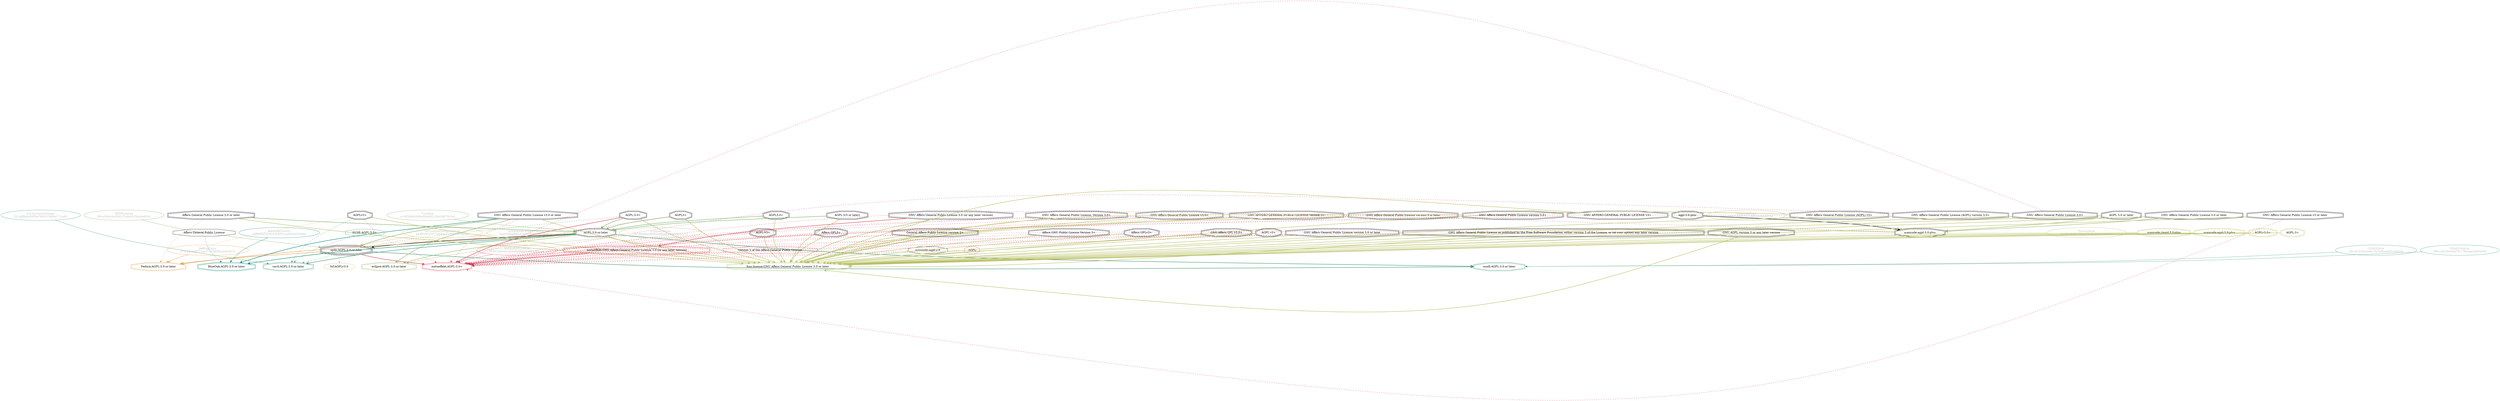strict digraph {
    node [shape=box];
    graph [splines=curved];
    101 [label="SPDXLicense\n98ca36d4cbcf3d1c7ede9525acba463d"
        ,fontcolor=gray
        ,color="#78ab63"
        ,fillcolor="beige;1"
        ,shape=ellipse];
    102 [label="spdx:AGPL-3.0-or-later"
        ,shape=tripleoctagon];
    103 [label="AGPL-3.0-or-later"
        ,shape=doubleoctagon];
    104 [label="GNU Affero General Public License v3.0 or later"
        ,shape=doubleoctagon];
    5310 [label="FedoraEntry\nf797447c30715aa37c55806b244a5910"
         ,fontcolor=gray
         ,color="#e09d4b"
         ,fillcolor="beige;1"
         ,shape=ellipse];
    5311 [label="Fedora:AGPL-3.0-or-later"
         ,color="#e09d4b"
         ,shape=doubleoctagon];
    5312 [label="Affero General Public License 3.0 or later"
         ,shape=doubleoctagon];
    5313 [label="AGPLv3+"
         ,shape=doubleoctagon];
    8768 [label="Affero General Public License"
         ,shape=octagon];
    8777 [label="BlueOakCouncil\na5f93945358223b8501aa0eea054fe94"
         ,fontcolor=gray
         ,color="#00876c"
         ,fillcolor="beige;1"
         ,shape=ellipse];
    8778 [label="BlueOak:AGPL-3.0-or-later"
         ,color="#00876c"
         ,shape=doubleoctagon];
    8961 [label="OSADLRule\n49cc61630e3e9b16a5bfbe4b914d8d4d"
         ,fontcolor=gray
         ,color="#379469"
         ,fillcolor="beige;1"
         ,shape=ellipse];
    8962 [label="osadl:AGPL-3.0-or-later"
         ,color="#379469"
         ,shape=doubleoctagon];
    9294 [label="OSADLMatrix\n99f1c3b30e96af7fc178e5aa34859e59"
         ,fontcolor=gray
         ,color="#379469"
         ,fillcolor="beige;1"
         ,shape=ellipse];
    9517 [label="fsf:AGPLv3.0"
         ,color="#deb256"
         ,shape=octagon];
    10969 [label="scancode:agpl-2.0"
          ,shape=octagon];
    10996 [label="ScancodeData\n18c2c80027df4523c34ff80999649756"
          ,fontcolor=gray
          ,color="#98b561"
          ,fillcolor="beige;1"
          ,shape=ellipse];
    10997 [label="scancode:agpl-3.0-plus"
          ,shape=doubleoctagon];
    10998 [label="agpl-3.0-plus"
          ,shape=doubleoctagon];
    10999 [label="AGPL 3.0 or later"
          ,shape=doubleoctagon];
    11000 [label="GNU Affero General Public License 3.0 or later"
          ,shape=doubleoctagon];
    27987 [label="OrtLicenseCategorization\nad3f0c9321073e6bcc217c018b3bd4ac"
          ,fontcolor=gray
          ,color="#e09d4b"
          ,fillcolor="beige;1"
          ,shape=ellipse];
    34856 [label="OrtLicenseCategorization\n8cbd358af461d1ee9c9064c481ffc477"
          ,fontcolor=gray
          ,color="#dac767"
          ,fillcolor="beige;1"
          ,shape=ellipse];
    35849 [label="CavilLicenseChange\n521ef8febe3856e7bf431568da711ad0"
          ,fontcolor=gray
          ,color="#379469"
          ,fillcolor="beige;1"
          ,shape=ellipse];
    35850 [label="cavil:AGPL-3.0-or-later"
          ,color="#379469"
          ,shape=doubleoctagon];
    35851 [label="AGPL-3.0+"
          ,shape=doubleoctagon];
    35852 [label="SUSE-AGPL-3.0+"
          ,color="#379469"
          ,shape=octagon];
    38409 [label=AGPL
          ,color="#d43d51"
          ,shape=octagon];
    42618 [label="MetaeffektLicense\nfb307e0945cd48a8e08893d96338f13e"
          ,fontcolor=gray
          ,color="#d43d51"
          ,fillcolor="beige;1"
          ,shape=ellipse];
    42619 [label="metaeffekt:AGPL-3.0+"
          ,color="#d43d51"
          ,shape=doubleoctagon];
    42620 [label="metaeffekt:GNU Affero General Public License 3.0 (or any later version)"
          ,color="#d43d51"
          ,shape=doubleoctagon];
    42621 [label="GNU Affero General Public License 3.0 (or any later version)"
          ,shape=doubleoctagon];
    42622 [label="GNU Affero General Public License, Version 3.0+"
          ,shape=doubleoctagon];
    42623 [label="GNU AFFERO GENERAL PUBLIC LICENSE Version 3+"
          ,shape=doubleoctagon];
    42624 [label="GNU AFFERO GENERAL PUBLIC LICENSE v3+"
          ,shape=doubleoctagon];
    42625 [label="GNU Affero General Public License (AGPL) v3+"
          ,shape=doubleoctagon];
    42626 [label="GNU Affero General Public License (AGPL) version 3.0+"
          ,shape=doubleoctagon];
    42627 [label="GNU Affero General Public License 3.0+"
          ,shape=doubleoctagon];
    42628 [label="GNU Affero General Public License v3 or later"
          ,shape=doubleoctagon];
    42629 [label="GNU Affero General Public License v3.0+"
          ,shape=doubleoctagon];
    42630 [label="GNU Affero General Public License version 3 or later"
          ,shape=doubleoctagon];
    42631 [label="GNU Affero General Public License version 3.0+"
          ,shape=doubleoctagon];
    42632 [label="GNU Affero General Public License version 3.0 or later"
          ,shape=doubleoctagon];
    42633 [label="GNU Affero General Public License as published by the Free Software Foundation, either version 3 of the License, or (at your option) any later version"
          ,shape=doubleoctagon];
    42634 [label="GNU AGPL version 3 or any later version"
          ,shape=doubleoctagon];
    42635 [label="Affero GPLv3+"
          ,shape=doubleoctagon];
    42636 [label="GNO Affero GPL v3.0+"
          ,shape=doubleoctagon];
    42637 [label="AGPL v3+"
          ,shape=doubleoctagon];
    42638 [label="AGPL-V3+"
          ,shape=doubleoctagon];
    42639 [label="AGPL3+"
          ,shape=doubleoctagon];
    42640 [label="Affero GPL3+"
          ,shape=doubleoctagon];
    42641 [label="General Affero Public License version 3+"
          ,shape=doubleoctagon];
    42642 [label="Affero GNU Public License Version 3+"
          ,shape=doubleoctagon];
    42643 [label="version 2 of the Affero General Public License"
          ,color="#d43d51"
          ,shape=octagon];
    49679 [label="FossLicense\nafcd02db537f8bce381b20ecc83e34b6"
          ,fontcolor=gray
          ,color="#b8bf62"
          ,fillcolor="beige;1"
          ,shape=ellipse];
    49680 [label="foss-license:GNU Affero General Public License 3.0 or later"
          ,color="#b8bf62"
          ,shape=doubleoctagon];
    49681 [label="AGPL3.0+"
          ,shape=doubleoctagon];
    49682 [label="AGPL (v3 or later)"
          ,shape=doubleoctagon];
    49683 [label="scancode://agpl-3.0-plus"
          ,color="#b8bf62"
          ,shape=doubleoctagon];
    49684 [label="scancode:agpl-3.0-plus"
          ,color="#b8bf62"
          ,shape=doubleoctagon];
    49685 [label="AGPLv3.0+"
          ,color="#b8bf62"
          ,shape=doubleoctagon];
    49686 [label="AGPL-3+"
          ,color="#b8bf62"
          ,shape=doubleoctagon];
    53823 [label="EclipseLicense\n28796a0aea9d6cb686a8390e10ed1211"
          ,fontcolor=gray
          ,color="#98b561"
          ,fillcolor="beige;1"
          ,shape=ellipse];
    53824 [label="eclipse:AGPL-3.0-or-later"
          ,color="#98b561"
          ,shape=doubleoctagon];
    55473 [label="Curation\ne14838da508be58eb8223bd56876c5af"
          ,fontcolor=gray
          ,color="#78ab63"
          ,fillcolor="beige;1"
          ,shape=ellipse];
    101 -> 102 [weight=0.5
               ,color="#78ab63"];
    102 -> 5311 [style=bold
                ,arrowhead=vee
                ,weight=0.7
                ,color="#e09d4b"];
    102 -> 8962 [style=bold
                ,arrowhead=vee
                ,weight=0.7
                ,color="#379469"];
    102 -> 9517 [style=dashed
                ,arrowhead=vee
                ,weight=0.5
                ,color="#deb256"];
    102 -> 42619 [style=bold
                 ,arrowhead=vee
                 ,weight=0.7
                 ,color="#d43d51"];
    103 -> 102 [style=bold
               ,arrowhead=vee
               ,weight=0.7];
    103 -> 5311 [style=bold
                ,arrowhead=vee
                ,weight=0.7
                ,color="#e09d4b"];
    103 -> 8778 [style=bold
                ,arrowhead=vee
                ,weight=0.7
                ,color="#00876c"];
    103 -> 8962 [style=bold
                ,arrowhead=vee
                ,weight=0.7
                ,color="#379469"];
    103 -> 35850 [style=bold
                 ,arrowhead=vee
                 ,weight=0.7
                 ,color="#379469"];
    103 -> 35850 [style=bold
                 ,arrowhead=vee
                 ,weight=0.7
                 ,color="#379469"];
    103 -> 49680 [style=bold
                 ,arrowhead=vee
                 ,weight=0.7
                 ,color="#b8bf62"];
    103 -> 53824 [style=bold
                 ,arrowhead=vee
                 ,weight=0.7
                 ,color="#98b561"];
    104 -> 102 [style=bold
               ,arrowhead=vee
               ,weight=0.7
               ,color="#78ab63"];
    104 -> 8778 [style=bold
                ,arrowhead=vee
                ,weight=0.7
                ,color="#00876c"];
    104 -> 42619 [style=dashed
                 ,arrowhead=vee
                 ,weight=0.5
                 ,color="#d43d51"];
    104 -> 49680 [style=bold
                 ,arrowhead=vee
                 ,weight=0.7
                 ,color="#b8bf62"];
    104 -> 53824 [style=bold
                 ,arrowhead=vee
                 ,weight=0.7
                 ,color="#98b561"];
    5310 -> 5311 [weight=0.5
                 ,color="#e09d4b"];
    5312 -> 103 [style=bold
                ,arrowhead=vee
                ,weight=0.7
                ,color="#78ab63"];
    5312 -> 5311 [style=dashed
                 ,arrowhead=vee
                 ,weight=0.5
                 ,color="#e09d4b"];
    5312 -> 49680 [style=bold
                  ,arrowhead=vee
                  ,weight=0.7
                  ,color="#b8bf62"];
    5313 -> 5311 [style=dashed
                 ,arrowhead=vee
                 ,weight=0.5
                 ,color="#e09d4b"];
    5313 -> 35850 [style=dashed
                  ,arrowhead=vee
                  ,weight=0.5
                  ,color="#379469"];
    5313 -> 42619 [style=dashed
                  ,arrowhead=vee
                  ,weight=0.5
                  ,color="#d43d51"];
    5313 -> 49680 [style=bold
                  ,arrowhead=vee
                  ,weight=0.7
                  ,color="#b8bf62"];
    8768 -> 8778 [style=dashed
                 ,arrowhead=vee
                 ,weight=0.5
                 ,color="#00876c"];
    8777 -> 8778 [weight=0.5
                 ,color="#00876c"];
    8961 -> 8962 [weight=0.5
                 ,color="#379469"];
    9294 -> 8962 [weight=0.5
                 ,color="#379469"];
    10969 -> 42619 [style=dashed
                   ,arrowhead=vee
                   ,weight=0.5
                   ,color="#d43d51"];
    10996 -> 10997 [weight=0.5
                   ,color="#98b561"];
    10997 -> 42619 [style=dashed
                   ,arrowhead=vee
                   ,weight=0.5
                   ,color="#d43d51"];
    10997 -> 49680 [style=bold
                   ,arrowhead=vee
                   ,weight=0.7
                   ,color="#b8bf62"];
    10998 -> 10997 [style=bold
                   ,arrowhead=vee
                   ,weight=0.7];
    10999 -> 10997 [style=bold
                   ,arrowhead=vee
                   ,weight=0.7
                   ,color="#98b561"];
    10999 -> 49680 [style=bold
                   ,arrowhead=vee
                   ,weight=0.7
                   ,color="#b8bf62"];
    11000 -> 10997 [style=bold
                   ,arrowhead=vee
                   ,weight=0.7
                   ,color="#98b561"];
    11000 -> 49680 [style=bold
                   ,arrowhead=vee
                   ,weight=0.7
                   ,color="#b8bf62"];
    27987 -> 102 [weight=0.5
                 ,color="#e09d4b"];
    34856 -> 102 [weight=0.5
                 ,color="#dac767"];
    35849 -> 35850 [weight=0.5
                   ,color="#379469"];
    35851 -> 103 [style=bold
                 ,arrowhead=vee
                 ,weight=0.7
                 ,color="#78ab63"];
    35851 -> 35850 [style=dashed
                   ,arrowhead=vee
                   ,weight=0.5
                   ,color="#379469"];
    35851 -> 42619 [style=bold
                   ,arrowhead=vee
                   ,weight=0.7
                   ,color="#d43d51"];
    35851 -> 42619 [style=bold
                   ,arrowhead=vee
                   ,weight=0.7
                   ,color="#d43d51"];
    35851 -> 49680 [style=bold
                   ,arrowhead=vee
                   ,weight=0.7
                   ,color="#b8bf62"];
    35852 -> 35850 [style=dashed
                   ,arrowhead=vee
                   ,weight=0.5
                   ,color="#379469"];
    38409 -> 42619 [style=dashed
                   ,arrowhead=vee
                   ,weight=0.5
                   ,color="#d43d51"];
    42618 -> 42619 [weight=0.5
                   ,color="#d43d51"];
    42620 -> 42619 [style=bold
                   ,arrowhead=vee
                   ,weight=0.7
                   ,color="#d43d51"];
    42621 -> 42620 [style=bold
                   ,arrowhead=vee
                   ,weight=0.7
                   ,color="#d43d51"];
    42621 -> 49680 [style=bold
                   ,arrowhead=vee
                   ,weight=0.7
                   ,color="#b8bf62"];
    42622 -> 42619 [style=dashed
                   ,arrowhead=vee
                   ,weight=0.5
                   ,color="#d43d51"];
    42622 -> 49680 [style=bold
                   ,arrowhead=vee
                   ,weight=0.7
                   ,color="#b8bf62"];
    42623 -> 42619 [style=dashed
                   ,arrowhead=vee
                   ,weight=0.5
                   ,color="#d43d51"];
    42623 -> 49680 [style=bold
                   ,arrowhead=vee
                   ,weight=0.7
                   ,color="#b8bf62"];
    42624 -> 42619 [style=dashed
                   ,arrowhead=vee
                   ,weight=0.5
                   ,color="#d43d51"];
    42624 -> 49680 [style=bold
                   ,arrowhead=vee
                   ,weight=0.7
                   ,color="#b8bf62"];
    42625 -> 42619 [style=dashed
                   ,arrowhead=vee
                   ,weight=0.5
                   ,color="#d43d51"];
    42625 -> 49680 [style=bold
                   ,arrowhead=vee
                   ,weight=0.7
                   ,color="#b8bf62"];
    42626 -> 42619 [style=dashed
                   ,arrowhead=vee
                   ,weight=0.5
                   ,color="#d43d51"];
    42626 -> 49680 [style=bold
                   ,arrowhead=vee
                   ,weight=0.7
                   ,color="#b8bf62"];
    42627 -> 42619 [style=dashed
                   ,arrowhead=vee
                   ,weight=0.5
                   ,color="#d43d51"];
    42627 -> 49680 [style=bold
                   ,arrowhead=vee
                   ,weight=0.7
                   ,color="#b8bf62"];
    42628 -> 42619 [style=dashed
                   ,arrowhead=vee
                   ,weight=0.5
                   ,color="#d43d51"];
    42628 -> 49680 [style=bold
                   ,arrowhead=vee
                   ,weight=0.7
                   ,color="#b8bf62"];
    42629 -> 42619 [style=dashed
                   ,arrowhead=vee
                   ,weight=0.5
                   ,color="#d43d51"];
    42629 -> 49680 [style=bold
                   ,arrowhead=vee
                   ,weight=0.7
                   ,color="#b8bf62"];
    42630 -> 42619 [style=dashed
                   ,arrowhead=vee
                   ,weight=0.5
                   ,color="#d43d51"];
    42630 -> 49680 [style=bold
                   ,arrowhead=vee
                   ,weight=0.7
                   ,color="#b8bf62"];
    42631 -> 42619 [style=dashed
                   ,arrowhead=vee
                   ,weight=0.5
                   ,color="#d43d51"];
    42631 -> 49680 [style=bold
                   ,arrowhead=vee
                   ,weight=0.7
                   ,color="#b8bf62"];
    42632 -> 42619 [style=dashed
                   ,arrowhead=vee
                   ,weight=0.5
                   ,color="#d43d51"];
    42632 -> 49680 [style=bold
                   ,arrowhead=vee
                   ,weight=0.7
                   ,color="#b8bf62"];
    42633 -> 42619 [style=dashed
                   ,arrowhead=vee
                   ,weight=0.5
                   ,color="#d43d51"];
    42633 -> 49680 [style=bold
                   ,arrowhead=vee
                   ,weight=0.7
                   ,color="#b8bf62"];
    42634 -> 42619 [style=dashed
                   ,arrowhead=vee
                   ,weight=0.5
                   ,color="#d43d51"];
    42634 -> 49680 [style=bold
                   ,arrowhead=vee
                   ,weight=0.7
                   ,color="#b8bf62"];
    42635 -> 42619 [style=dashed
                   ,arrowhead=vee
                   ,weight=0.5
                   ,color="#d43d51"];
    42635 -> 49680 [style=bold
                   ,arrowhead=vee
                   ,weight=0.7
                   ,color="#b8bf62"];
    42636 -> 42619 [style=dashed
                   ,arrowhead=vee
                   ,weight=0.5
                   ,color="#d43d51"];
    42636 -> 49680 [style=bold
                   ,arrowhead=vee
                   ,weight=0.7
                   ,color="#b8bf62"];
    42637 -> 42619 [style=dashed
                   ,arrowhead=vee
                   ,weight=0.5
                   ,color="#d43d51"];
    42637 -> 49680 [style=bold
                   ,arrowhead=vee
                   ,weight=0.7
                   ,color="#b8bf62"];
    42638 -> 42619 [style=dashed
                   ,arrowhead=vee
                   ,weight=0.5
                   ,color="#d43d51"];
    42638 -> 49680 [style=bold
                   ,arrowhead=vee
                   ,weight=0.7
                   ,color="#b8bf62"];
    42639 -> 103 [style=bold
                 ,arrowhead=vee
                 ,weight=0.7
                 ,color="#78ab63"];
    42639 -> 42619 [style=dashed
                   ,arrowhead=vee
                   ,weight=0.5
                   ,color="#d43d51"];
    42639 -> 49680 [style=bold
                   ,arrowhead=vee
                   ,weight=0.7
                   ,color="#b8bf62"];
    42640 -> 42619 [style=dashed
                   ,arrowhead=vee
                   ,weight=0.5
                   ,color="#d43d51"];
    42640 -> 49680 [style=bold
                   ,arrowhead=vee
                   ,weight=0.7
                   ,color="#b8bf62"];
    42641 -> 42619 [style=dashed
                   ,arrowhead=vee
                   ,weight=0.5
                   ,color="#d43d51"];
    42641 -> 49680 [style=bold
                   ,arrowhead=vee
                   ,weight=0.7
                   ,color="#b8bf62"];
    42642 -> 42619 [style=dashed
                   ,arrowhead=vee
                   ,weight=0.5
                   ,color="#d43d51"];
    42642 -> 49680 [style=bold
                   ,arrowhead=vee
                   ,weight=0.7
                   ,color="#b8bf62"];
    42643 -> 42619 [style=dashed
                   ,arrowhead=vee
                   ,weight=0.5
                   ,color="#d43d51"];
    49679 -> 49680 [weight=0.5
                   ,color="#b8bf62"];
    49681 -> 103 [style=bold
                 ,arrowhead=vee
                 ,weight=0.7
                 ,color="#78ab63"];
    49681 -> 49680 [style=bold
                   ,arrowhead=vee
                   ,weight=0.7
                   ,color="#b8bf62"];
    49682 -> 103 [style=bold
                 ,arrowhead=vee
                 ,weight=0.7
                 ,color="#78ab63"];
    49682 -> 49680 [style=bold
                   ,arrowhead=vee
                   ,weight=0.7
                   ,color="#b8bf62"];
    49683 -> 49680 [style=bold
                   ,arrowhead=vee
                   ,weight=0.7
                   ,color="#b8bf62"];
    49684 -> 49680 [style=bold
                   ,arrowhead=vee
                   ,weight=0.7
                   ,color="#b8bf62"];
    49685 -> 49680 [style=bold
                   ,arrowhead=vee
                   ,weight=0.7
                   ,color="#b8bf62"];
    49686 -> 49680 [style=bold
                   ,arrowhead=vee
                   ,weight=0.7
                   ,color="#b8bf62"];
    53823 -> 53824 [weight=0.5
                   ,color="#98b561"];
    55473 -> 103 [weight=0.5
                 ,color="#78ab63"];
}
